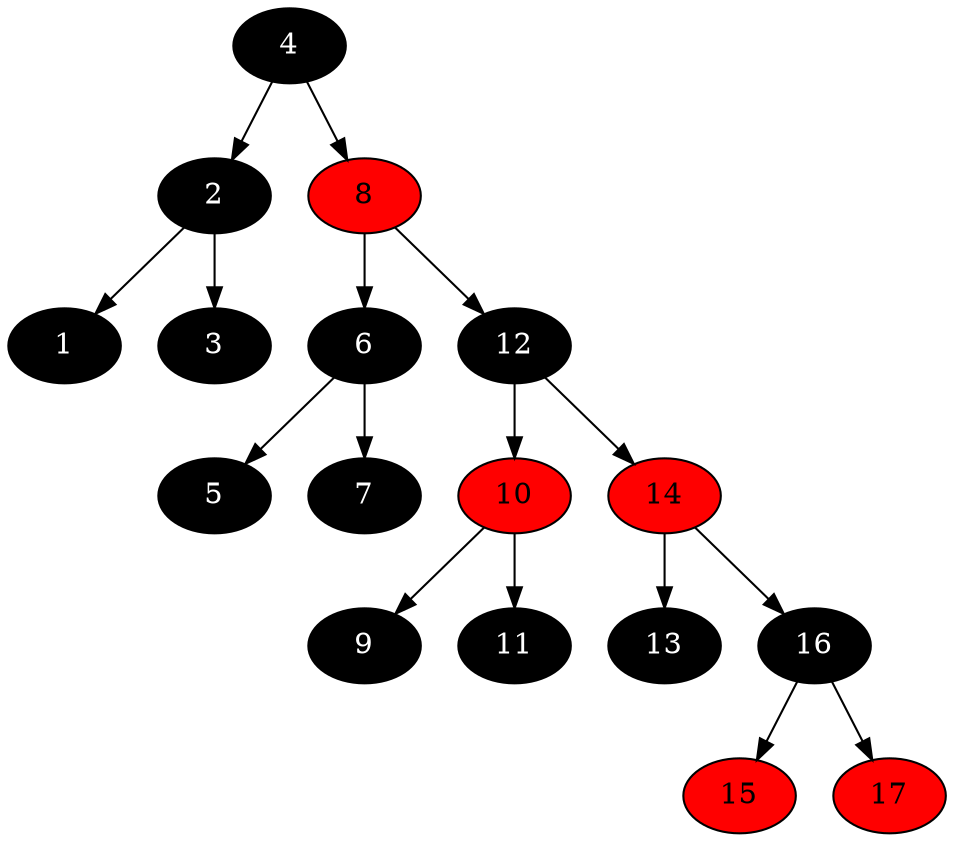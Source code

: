 digraph mentions {
4 -> 2
2 -> 1
2 -> 3
4 -> 8
8 -> 6
6 -> 5
6 -> 7
8 -> 12
12 -> 10
10 -> 9
10 -> 11
12 -> 14
14 -> 13
14 -> 16
16 -> 15
16 -> 17
4[style=filled, fillcolor=black, fontcolor=white]
2[style=filled, fillcolor=black, fontcolor=white]
1[style=filled, fillcolor=black, fontcolor=white]
3[style=filled, fillcolor=black, fontcolor=white]
8[style=filled, fillcolor=red]
6[style=filled, fillcolor=black, fontcolor=white]
5[style=filled, fillcolor=black, fontcolor=white]
7[style=filled, fillcolor=black, fontcolor=white]
12[style=filled, fillcolor=black, fontcolor=white]
10[style=filled, fillcolor=red]
9[style=filled, fillcolor=black, fontcolor=white]
11[style=filled, fillcolor=black, fontcolor=white]
14[style=filled, fillcolor=red]
13[style=filled, fillcolor=black, fontcolor=white]
16[style=filled, fillcolor=black, fontcolor=white]
15[style=filled, fillcolor=red]
17[style=filled, fillcolor=red]
}
